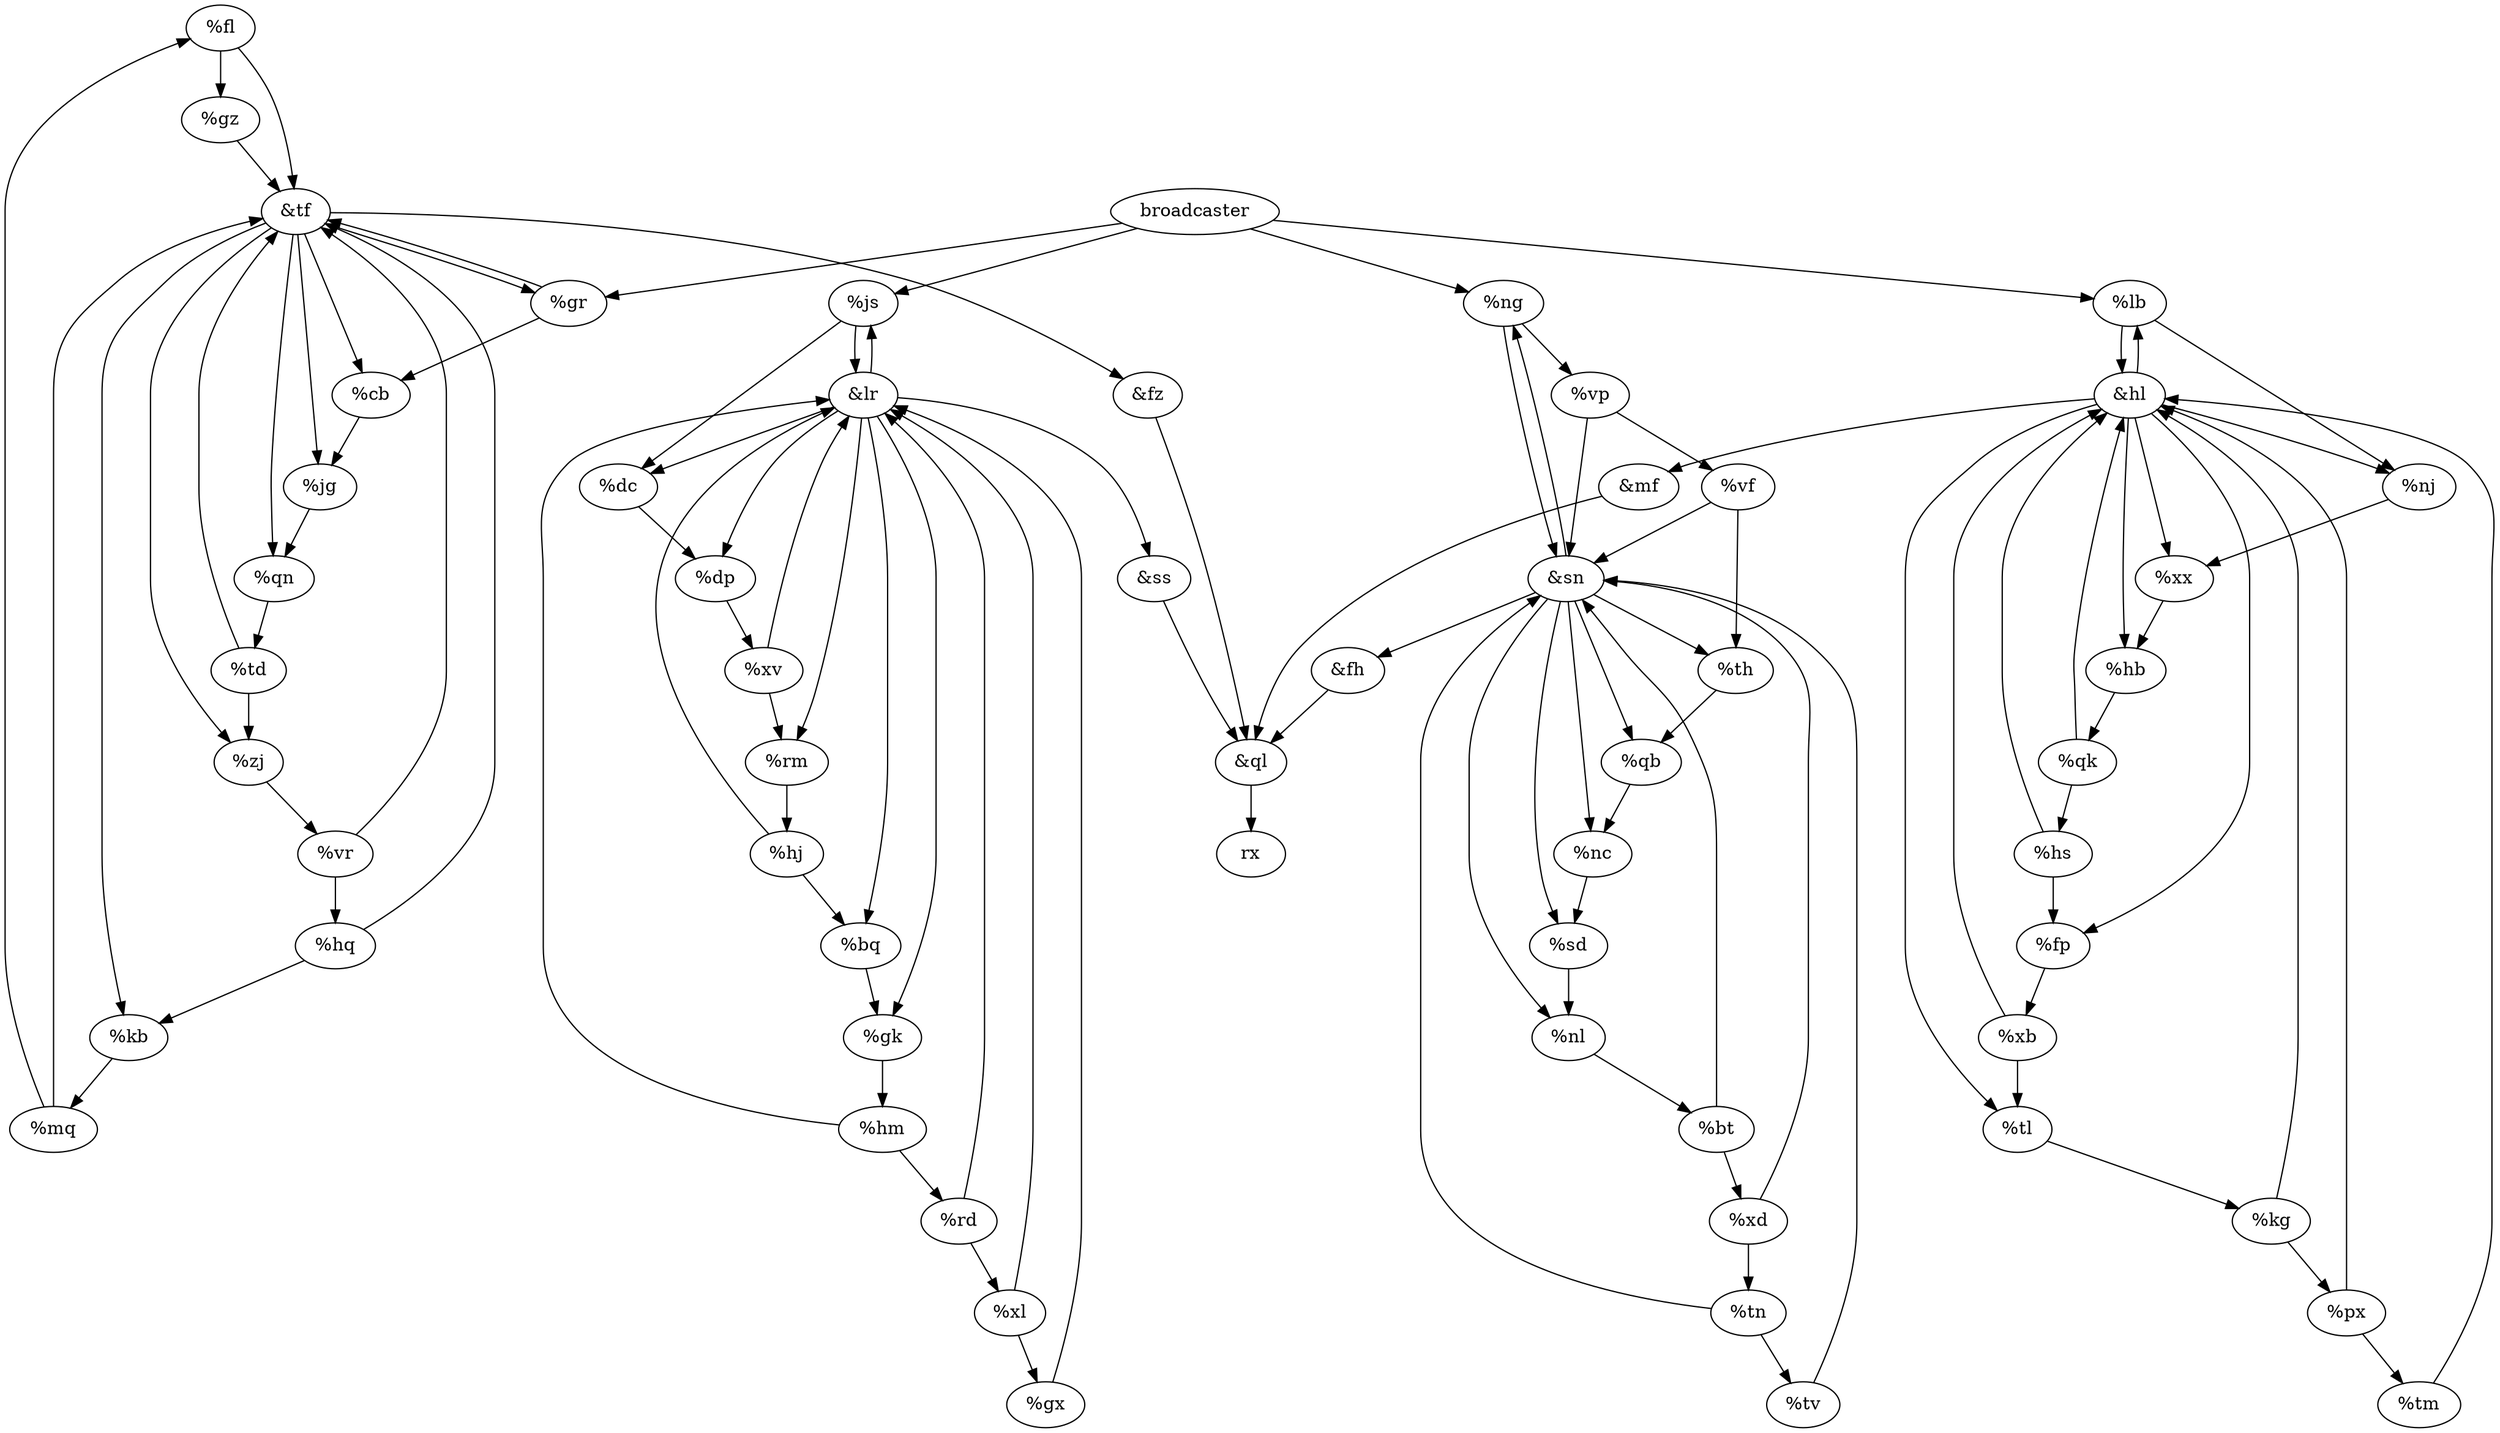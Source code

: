 digraph {
fl [label="%fl"];
fl -> tf;
fl -> gz;
xb [label="%xb"];
xb -> hl;
xb -> tl;
mq [label="%mq"];
mq -> tf;
mq -> fl;
px [label="%px"];
px -> hl;
px -> tm;
dp [label="%dp"];
dp -> xv;
broadcaster [label="broadcaster"];
broadcaster -> js;
broadcaster -> ng;
broadcaster -> lb;
broadcaster -> gr;
ql [label="&ql"];
ql -> rx;
gk [label="%gk"];
gk -> hm;
vp [label="%vp"];
vp -> vf;
vp -> sn;
fp [label="%fp"];
fp -> xb;
lr [label="&lr"];
lr -> ss;
lr -> rm;
lr -> dc;
lr -> js;
lr -> gk;
lr -> dp;
lr -> bq;
xl [label="%xl"];
xl -> gx;
xl -> lr;
xx [label="%xx"];
xx -> hb;
cb [label="%cb"];
cb -> jg;
hl [label="&hl"];
hl -> nj;
hl -> lb;
hl -> tl;
hl -> xx;
hl -> hb;
hl -> fp;
hl -> mf;
vr [label="%vr"];
vr -> tf;
vr -> hq;
bq [label="%bq"];
bq -> gk;
jg [label="%jg"];
jg -> qn;
hb [label="%hb"];
hb -> qk;
qk [label="%qk"];
qk -> hs;
qk -> hl;
gz [label="%gz"];
gz -> tf;
rm [label="%rm"];
rm -> hj;
tf [label="&tf"];
tf -> cb;
tf -> jg;
tf -> fz;
tf -> gr;
tf -> zj;
tf -> qn;
tf -> kb;
qn [label="%qn"];
qn -> td;
js [label="%js"];
js -> lr;
js -> dc;
qb [label="%qb"];
qb -> nc;
zj [label="%zj"];
zj -> vr;
td [label="%td"];
td -> tf;
td -> zj;
tl [label="%tl"];
tl -> kg;
gx [label="%gx"];
gx -> lr;
hm [label="%hm"];
hm -> lr;
hm -> rd;
fh [label="&fh"];
fh -> ql;
nj [label="%nj"];
nj -> xx;
hq [label="%hq"];
hq -> kb;
hq -> tf;
kg [label="%kg"];
kg -> px;
kg -> hl;
dc [label="%dc"];
dc -> dp;
vf [label="%vf"];
vf -> th;
vf -> sn;
mf [label="&mf"];
mf -> ql;
tm [label="%tm"];
tm -> hl;
fz [label="&fz"];
fz -> ql;
xd [label="%xd"];
xd -> tn;
xd -> sn;
ng [label="%ng"];
ng -> vp;
ng -> sn;
th [label="%th"];
th -> qb;
rd [label="%rd"];
rd -> xl;
rd -> lr;
bt [label="%bt"];
bt -> xd;
bt -> sn;
tv [label="%tv"];
tv -> sn;
nl [label="%nl"];
nl -> bt;
hs [label="%hs"];
hs -> fp;
hs -> hl;
xv [label="%xv"];
xv -> rm;
xv -> lr;
tn [label="%tn"];
tn -> sn;
tn -> tv;
hj [label="%hj"];
hj -> lr;
hj -> bq;
ss [label="&ss"];
ss -> ql;
sd [label="%sd"];
sd -> nl;
sn [label="&sn"];
sn -> sd;
sn -> fh;
sn -> th;
sn -> qb;
sn -> nl;
sn -> ng;
sn -> nc;
kb [label="%kb"];
kb -> mq;
lb [label="%lb"];
lb -> nj;
lb -> hl;
gr [label="%gr"];
gr -> tf;
gr -> cb;
nc [label="%nc"];
nc -> sd;
}